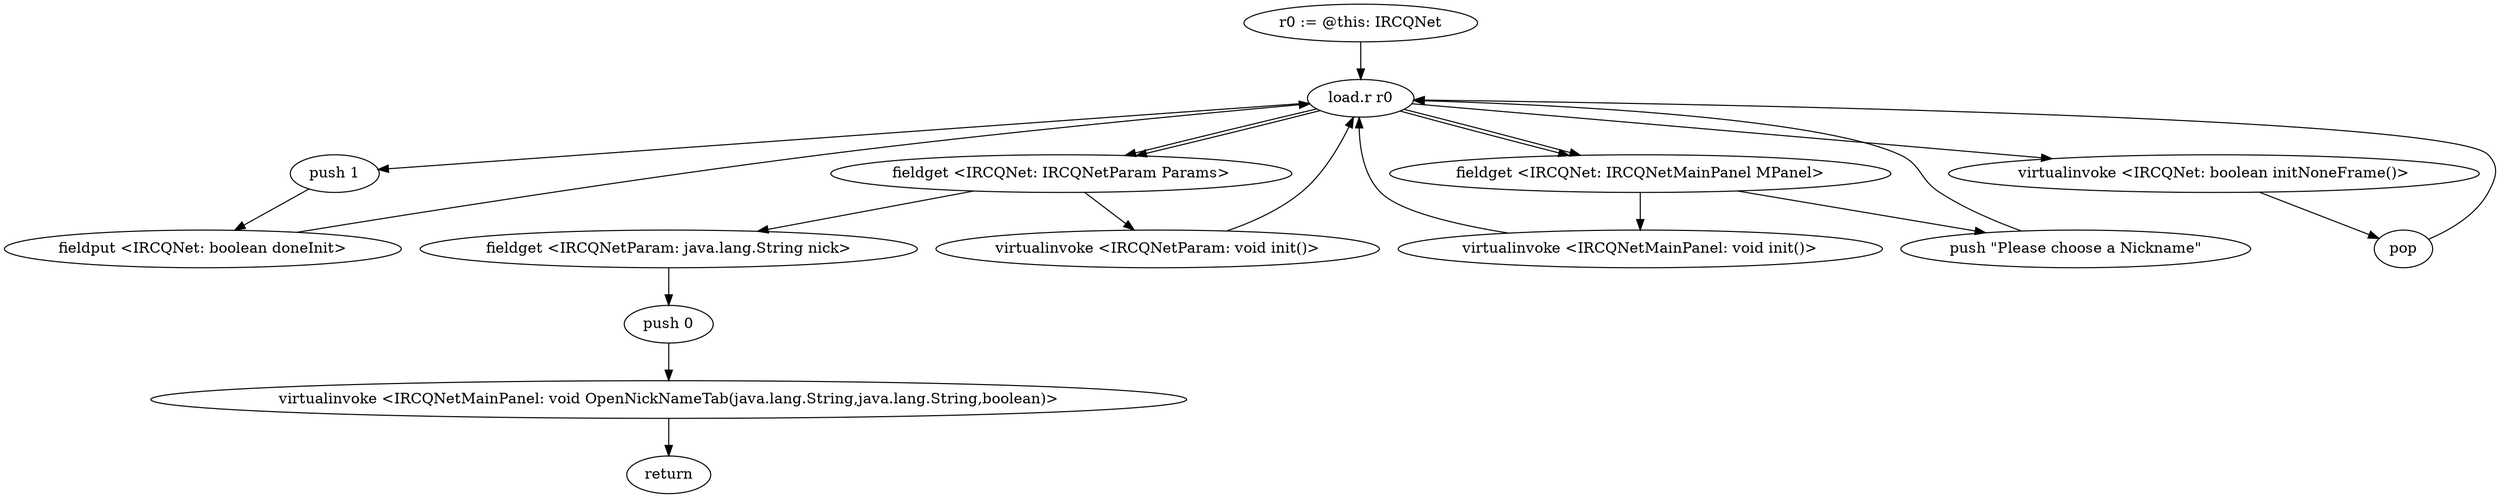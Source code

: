 digraph "" {
    "r0 := @this: IRCQNet"
    "load.r r0"
    "r0 := @this: IRCQNet"->"load.r r0";
    "push 1"
    "load.r r0"->"push 1";
    "fieldput <IRCQNet: boolean doneInit>"
    "push 1"->"fieldput <IRCQNet: boolean doneInit>";
    "fieldput <IRCQNet: boolean doneInit>"->"load.r r0";
    "fieldget <IRCQNet: IRCQNetParam Params>"
    "load.r r0"->"fieldget <IRCQNet: IRCQNetParam Params>";
    "virtualinvoke <IRCQNetParam: void init()>"
    "fieldget <IRCQNet: IRCQNetParam Params>"->"virtualinvoke <IRCQNetParam: void init()>";
    "virtualinvoke <IRCQNetParam: void init()>"->"load.r r0";
    "fieldget <IRCQNet: IRCQNetMainPanel MPanel>"
    "load.r r0"->"fieldget <IRCQNet: IRCQNetMainPanel MPanel>";
    "virtualinvoke <IRCQNetMainPanel: void init()>"
    "fieldget <IRCQNet: IRCQNetMainPanel MPanel>"->"virtualinvoke <IRCQNetMainPanel: void init()>";
    "virtualinvoke <IRCQNetMainPanel: void init()>"->"load.r r0";
    "virtualinvoke <IRCQNet: boolean initNoneFrame()>"
    "load.r r0"->"virtualinvoke <IRCQNet: boolean initNoneFrame()>";
    "pop"
    "virtualinvoke <IRCQNet: boolean initNoneFrame()>"->"pop";
    "pop"->"load.r r0";
    "load.r r0"->"fieldget <IRCQNet: IRCQNetMainPanel MPanel>";
    "push \"Please choose a Nickname\""
    "fieldget <IRCQNet: IRCQNetMainPanel MPanel>"->"push \"Please choose a Nickname\"";
    "push \"Please choose a Nickname\""->"load.r r0";
    "load.r r0"->"fieldget <IRCQNet: IRCQNetParam Params>";
    "fieldget <IRCQNetParam: java.lang.String nick>"
    "fieldget <IRCQNet: IRCQNetParam Params>"->"fieldget <IRCQNetParam: java.lang.String nick>";
    "push 0"
    "fieldget <IRCQNetParam: java.lang.String nick>"->"push 0";
    "virtualinvoke <IRCQNetMainPanel: void OpenNickNameTab(java.lang.String,java.lang.String,boolean)>"
    "push 0"->"virtualinvoke <IRCQNetMainPanel: void OpenNickNameTab(java.lang.String,java.lang.String,boolean)>";
    "return"
    "virtualinvoke <IRCQNetMainPanel: void OpenNickNameTab(java.lang.String,java.lang.String,boolean)>"->"return";
}

